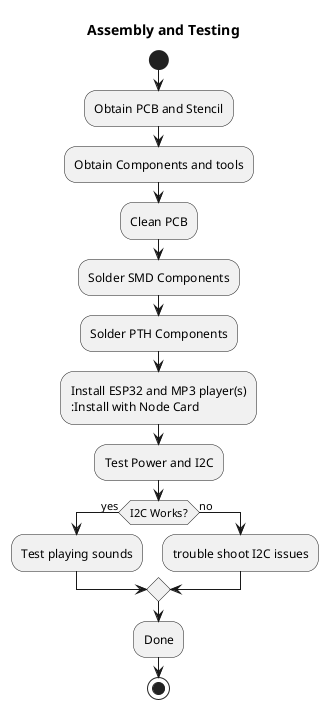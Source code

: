 @startuml .//..//assets/images//Sound_Card_Flow
title Assembly and Testing
start
:Obtain PCB and Stencil;
:Obtain Components and tools;
:Clean PCB;
:Solder SMD Components;
:Solder PTH Components;
:Install ESP32 and MP3 player(s)
:Install with Node Card;
:Test Power and I2C;
if (I2C Works?) then (yes)
    :Test playing sounds;
else (no)
    :trouble shoot I2C issues;
endif
:Done;
stop
@enduml
